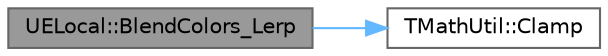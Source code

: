 digraph "UELocal::BlendColors_Lerp"
{
 // INTERACTIVE_SVG=YES
 // LATEX_PDF_SIZE
  bgcolor="transparent";
  edge [fontname=Helvetica,fontsize=10,labelfontname=Helvetica,labelfontsize=10];
  node [fontname=Helvetica,fontsize=10,shape=box,height=0.2,width=0.4];
  rankdir="LR";
  Node1 [id="Node000001",label="UELocal::BlendColors_Lerp",height=0.2,width=0.4,color="gray40", fillcolor="grey60", style="filled", fontcolor="black",tooltip=" "];
  Node1 -> Node2 [id="edge1_Node000001_Node000002",color="steelblue1",style="solid",tooltip=" "];
  Node2 [id="Node000002",label="TMathUtil::Clamp",height=0.2,width=0.4,color="grey40", fillcolor="white", style="filled",URL="$df/d8b/classTMathUtil.html#a5140b8f6ca300865afb4f248051d5b08",tooltip=" "];
}
